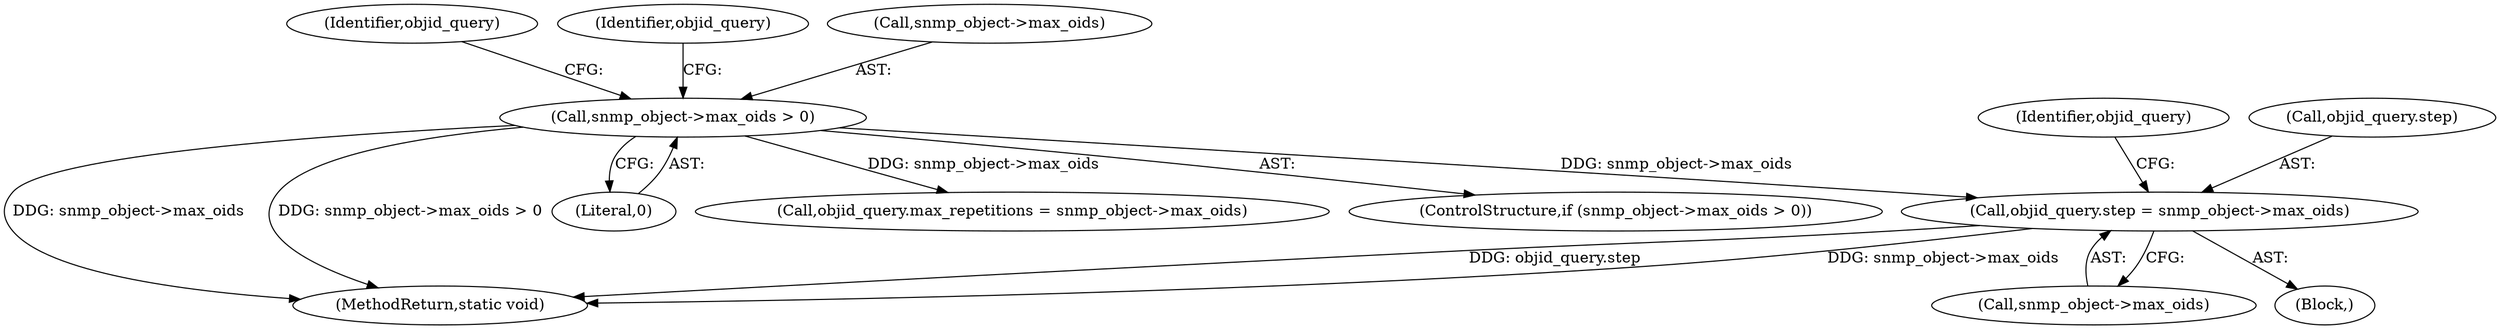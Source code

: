 digraph "0_php_cab1c3b3708eead315e033359d07049b23b147a3_3@pointer" {
"1000303" [label="(Call,objid_query.step = snmp_object->max_oids)"];
"1000297" [label="(Call,snmp_object->max_oids > 0)"];
"1000313" [label="(Identifier,objid_query)"];
"1000326" [label="(Identifier,objid_query)"];
"1000302" [label="(Block,)"];
"1000307" [label="(Call,snmp_object->max_oids)"];
"1000297" [label="(Call,snmp_object->max_oids > 0)"];
"1000305" [label="(Identifier,objid_query)"];
"1000304" [label="(Call,objid_query.step)"];
"1000296" [label="(ControlStructure,if (snmp_object->max_oids > 0))"];
"1000303" [label="(Call,objid_query.step = snmp_object->max_oids)"];
"1000425" [label="(MethodReturn,static void)"];
"1000301" [label="(Literal,0)"];
"1000317" [label="(Call,objid_query.max_repetitions = snmp_object->max_oids)"];
"1000298" [label="(Call,snmp_object->max_oids)"];
"1000303" -> "1000302"  [label="AST: "];
"1000303" -> "1000307"  [label="CFG: "];
"1000304" -> "1000303"  [label="AST: "];
"1000307" -> "1000303"  [label="AST: "];
"1000313" -> "1000303"  [label="CFG: "];
"1000303" -> "1000425"  [label="DDG: objid_query.step"];
"1000303" -> "1000425"  [label="DDG: snmp_object->max_oids"];
"1000297" -> "1000303"  [label="DDG: snmp_object->max_oids"];
"1000297" -> "1000296"  [label="AST: "];
"1000297" -> "1000301"  [label="CFG: "];
"1000298" -> "1000297"  [label="AST: "];
"1000301" -> "1000297"  [label="AST: "];
"1000305" -> "1000297"  [label="CFG: "];
"1000326" -> "1000297"  [label="CFG: "];
"1000297" -> "1000425"  [label="DDG: snmp_object->max_oids"];
"1000297" -> "1000425"  [label="DDG: snmp_object->max_oids > 0"];
"1000297" -> "1000317"  [label="DDG: snmp_object->max_oids"];
}
